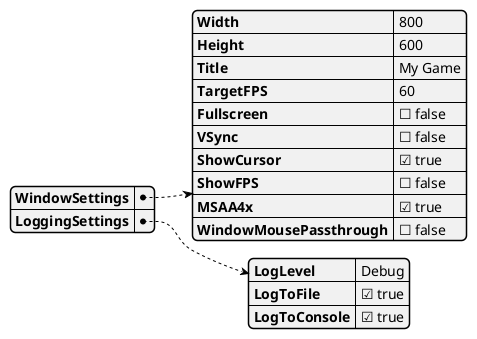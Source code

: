 ﻿@startjson
{
  "WindowSettings": {
    "Width": 800,
    "Height": 600,
    "Title": "My Game",
    "TargetFPS": 60,
    "Fullscreen": false,
    "VSync": false,
    "ShowCursor": true,
    "ShowFPS": false,
    "MSAA4x": true,
    "WindowMousePassthrough": false
  },
  "LoggingSettings": {
    "LogLevel": "Debug",
    "LogToFile": true,
    "LogToConsole": true
  }
}
@endjson